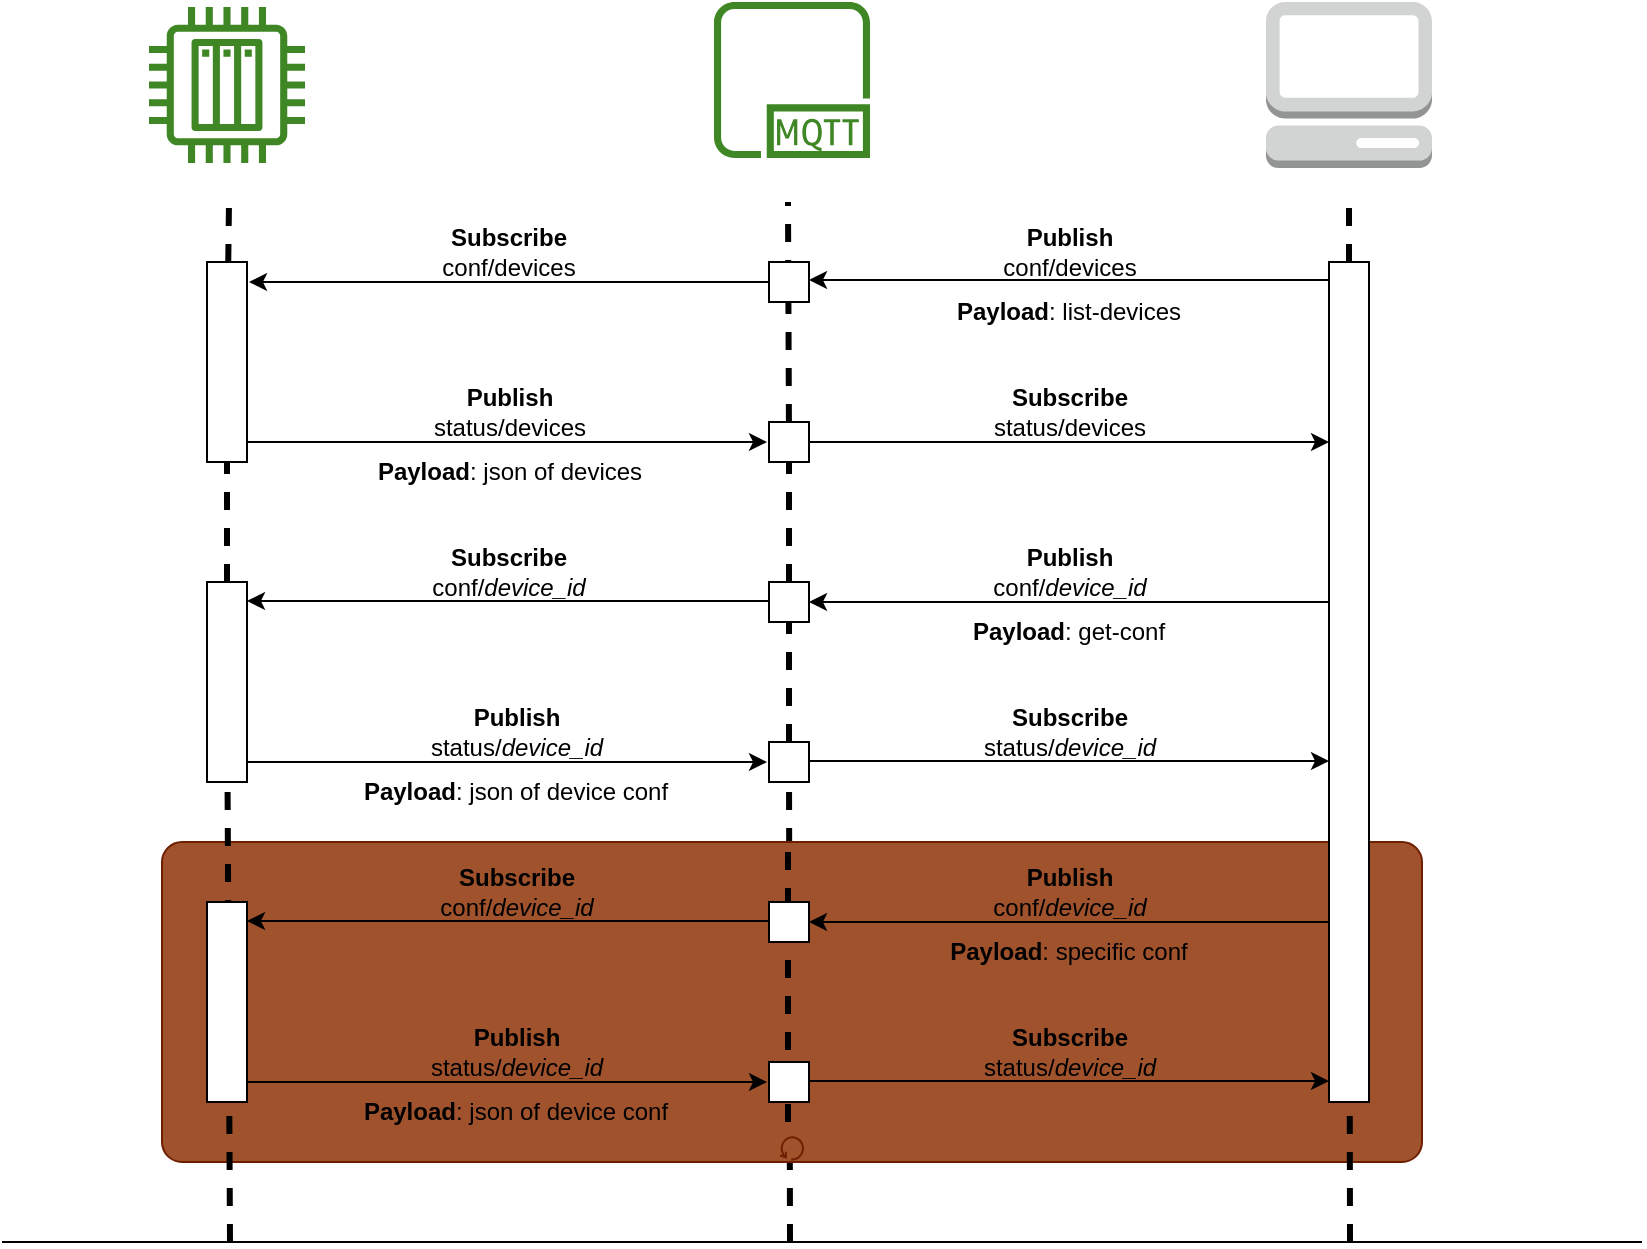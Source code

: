 <mxfile version="20.3.2" type="github">
  <diagram id="H3ayFS31ZlGtVwvTe3hw" name="workflow">
    <mxGraphModel dx="1422" dy="831" grid="1" gridSize="10" guides="1" tooltips="1" connect="1" arrows="1" fold="1" page="1" pageScale="1" pageWidth="827" pageHeight="1169" background="none" math="0" shadow="0">
      <root>
        <mxCell id="0" />
        <mxCell id="1" parent="0" />
        <mxCell id="6YyZvDqqhlKp5qcBbaNV-4" value="" style="endArrow=classic;html=1;rounded=0;strokeWidth=1;" parent="1" edge="1">
          <mxGeometry width="50" height="50" relative="1" as="geometry">
            <mxPoint x="670" y="139" as="sourcePoint" />
            <mxPoint x="403.5" y="139" as="targetPoint" />
          </mxGeometry>
        </mxCell>
        <mxCell id="_aqXfd5zFj1tQn6VUyh_-2" value="" style="endArrow=classic;html=1;rounded=0;strokeWidth=1;" parent="1" edge="1">
          <mxGeometry width="50" height="50" relative="1" as="geometry">
            <mxPoint x="670" y="300" as="sourcePoint" />
            <mxPoint x="403.5" y="300" as="targetPoint" />
          </mxGeometry>
        </mxCell>
        <mxCell id="_aqXfd5zFj1tQn6VUyh_-10" value="" style="endArrow=none;html=1;rounded=0;dashed=1;strokeWidth=3;" parent="1" target="_aqXfd5zFj1tQn6VUyh_-9" edge="1">
          <mxGeometry width="50" height="50" relative="1" as="geometry">
            <mxPoint x="394" y="620" as="sourcePoint" />
            <mxPoint x="393.5" y="310" as="targetPoint" />
          </mxGeometry>
        </mxCell>
        <mxCell id="_aqXfd5zFj1tQn6VUyh_-12" value="" style="points=[[0.25,0,0],[0.5,0,0],[0.75,0,0],[1,0.25,0],[1,0.5,0],[1,0.75,0],[0.75,1,0],[0.5,1,0],[0.25,1,0],[0,0.75,0],[0,0.5,0],[0,0.25,0]];shape=mxgraph.bpmn.task;whiteSpace=wrap;rectStyle=rounded;size=10;taskMarker=abstract;isLoopStandard=1;fillColor=#a0522d;strokeColor=#6D1F00;fontColor=#ffffff;" parent="1" vertex="1">
          <mxGeometry x="80" y="420" width="630" height="160" as="geometry" />
        </mxCell>
        <mxCell id="_aqXfd5zFj1tQn6VUyh_-13" value="" style="endArrow=classic;html=1;rounded=0;strokeWidth=1;" parent="1" edge="1">
          <mxGeometry width="50" height="50" relative="1" as="geometry">
            <mxPoint x="670" y="460" as="sourcePoint" />
            <mxPoint x="403.5" y="460" as="targetPoint" />
          </mxGeometry>
        </mxCell>
        <mxCell id="6YyZvDqqhlKp5qcBbaNV-8" value="" style="rounded=0;whiteSpace=wrap;html=1;" parent="1" vertex="1">
          <mxGeometry x="663.5" y="130" width="20" height="420" as="geometry" />
        </mxCell>
        <mxCell id="u-FmV_C77MNQi896wa1D-7" value="" style="endArrow=none;html=1;rounded=0;dashed=1;strokeWidth=3;startArrow=none;" parent="1" source="6YyZvDqqhlKp5qcBbaNV-8" edge="1">
          <mxGeometry width="50" height="50" relative="1" as="geometry">
            <mxPoint x="673.5" y="1140" as="sourcePoint" />
            <mxPoint x="673.5" y="100" as="targetPoint" />
          </mxGeometry>
        </mxCell>
        <mxCell id="u-FmV_C77MNQi896wa1D-8" value="" style="sketch=0;outlineConnect=0;fontColor=#232F3E;gradientColor=none;fillColor=#3F8624;strokeColor=none;dashed=0;verticalLabelPosition=bottom;verticalAlign=top;align=center;html=1;fontSize=12;fontStyle=0;aspect=fixed;pointerEvents=1;shape=mxgraph.aws4.mqtt_protocol;" parent="1" vertex="1">
          <mxGeometry x="356" width="78" height="78" as="geometry" />
        </mxCell>
        <mxCell id="u-FmV_C77MNQi896wa1D-9" value="" style="outlineConnect=0;dashed=0;verticalLabelPosition=bottom;verticalAlign=top;align=center;html=1;shape=mxgraph.aws3.management_console;fillColor=#D2D3D3;gradientColor=none;" parent="1" vertex="1">
          <mxGeometry x="632" width="83" height="83" as="geometry" />
        </mxCell>
        <mxCell id="u-FmV_C77MNQi896wa1D-10" value="" style="sketch=0;outlineConnect=0;fontColor=#232F3E;gradientColor=none;fillColor=#3F8624;strokeColor=none;dashed=0;verticalLabelPosition=bottom;verticalAlign=top;align=center;html=1;fontSize=12;fontStyle=0;aspect=fixed;pointerEvents=1;shape=mxgraph.aws4.iot_thing_plc;" parent="1" vertex="1">
          <mxGeometry x="73.5" y="2.5" width="78" height="78" as="geometry" />
        </mxCell>
        <mxCell id="6YyZvDqqhlKp5qcBbaNV-2" value="" style="endArrow=none;html=1;rounded=0;dashed=1;strokeWidth=3;startArrow=none;" parent="1" source="6YyZvDqqhlKp5qcBbaNV-28" edge="1">
          <mxGeometry width="50" height="50" relative="1" as="geometry">
            <mxPoint x="393" y="1140" as="sourcePoint" />
            <mxPoint x="393" y="100" as="targetPoint" />
          </mxGeometry>
        </mxCell>
        <mxCell id="6YyZvDqqhlKp5qcBbaNV-3" value="" style="endArrow=none;html=1;rounded=0;dashed=1;strokeWidth=3;startArrow=none;" parent="1" source="6YyZvDqqhlKp5qcBbaNV-25" edge="1">
          <mxGeometry width="50" height="50" relative="1" as="geometry">
            <mxPoint x="113.5" y="1140" as="sourcePoint" />
            <mxPoint x="113.5" y="100" as="targetPoint" />
          </mxGeometry>
        </mxCell>
        <mxCell id="6YyZvDqqhlKp5qcBbaNV-6" value="&lt;b&gt;Publish&lt;br&gt;&lt;/b&gt;conf/devices" style="text;html=1;strokeColor=none;fillColor=none;align=center;verticalAlign=middle;whiteSpace=wrap;rounded=0;" parent="1" vertex="1">
          <mxGeometry x="497.75" y="110" width="71.5" height="30" as="geometry" />
        </mxCell>
        <mxCell id="6YyZvDqqhlKp5qcBbaNV-7" value="&lt;b&gt;Payload&lt;/b&gt;: list-devices" style="text;html=1;strokeColor=none;fillColor=none;align=center;verticalAlign=middle;whiteSpace=wrap;rounded=0;" parent="1" vertex="1">
          <mxGeometry x="475.25" y="140" width="116.5" height="30" as="geometry" />
        </mxCell>
        <mxCell id="6YyZvDqqhlKp5qcBbaNV-10" value="" style="rounded=0;whiteSpace=wrap;html=1;" parent="1" vertex="1">
          <mxGeometry x="383.5" y="130" width="20" height="20" as="geometry" />
        </mxCell>
        <mxCell id="6YyZvDqqhlKp5qcBbaNV-12" value="" style="endArrow=none;html=1;rounded=0;dashed=1;strokeWidth=3;" parent="1" target="6YyZvDqqhlKp5qcBbaNV-8" edge="1">
          <mxGeometry width="50" height="50" relative="1" as="geometry">
            <mxPoint x="674" y="620" as="sourcePoint" />
            <mxPoint x="673.5" y="100" as="targetPoint" />
          </mxGeometry>
        </mxCell>
        <mxCell id="6YyZvDqqhlKp5qcBbaNV-24" value="" style="endArrow=classic;html=1;rounded=0;strokeWidth=1;exitX=0;exitY=0.5;exitDx=0;exitDy=0;" parent="1" source="6YyZvDqqhlKp5qcBbaNV-10" edge="1">
          <mxGeometry width="50" height="50" relative="1" as="geometry">
            <mxPoint x="353.5" y="140" as="sourcePoint" />
            <mxPoint x="123.5" y="140" as="targetPoint" />
          </mxGeometry>
        </mxCell>
        <mxCell id="6YyZvDqqhlKp5qcBbaNV-25" value="" style="rounded=0;whiteSpace=wrap;html=1;" parent="1" vertex="1">
          <mxGeometry x="102.5" y="130" width="20" height="100" as="geometry" />
        </mxCell>
        <mxCell id="6YyZvDqqhlKp5qcBbaNV-26" value="" style="endArrow=none;html=1;rounded=0;dashed=1;strokeWidth=3;startArrow=none;" parent="1" source="_aqXfd5zFj1tQn6VUyh_-6" target="6YyZvDqqhlKp5qcBbaNV-25" edge="1">
          <mxGeometry width="50" height="50" relative="1" as="geometry">
            <mxPoint x="113.5" y="900" as="sourcePoint" />
            <mxPoint x="113.5" y="100" as="targetPoint" />
          </mxGeometry>
        </mxCell>
        <mxCell id="6YyZvDqqhlKp5qcBbaNV-27" value="" style="endArrow=classic;html=1;rounded=0;strokeWidth=1;" parent="1" edge="1">
          <mxGeometry width="50" height="50" relative="1" as="geometry">
            <mxPoint x="122.5" y="220" as="sourcePoint" />
            <mxPoint x="382.5" y="220" as="targetPoint" />
          </mxGeometry>
        </mxCell>
        <mxCell id="6YyZvDqqhlKp5qcBbaNV-28" value="" style="rounded=0;whiteSpace=wrap;html=1;" parent="1" vertex="1">
          <mxGeometry x="383.5" y="210" width="20" height="20" as="geometry" />
        </mxCell>
        <mxCell id="6YyZvDqqhlKp5qcBbaNV-29" value="" style="endArrow=none;html=1;rounded=0;dashed=1;strokeWidth=3;startArrow=none;" parent="1" source="_aqXfd5zFj1tQn6VUyh_-3" target="6YyZvDqqhlKp5qcBbaNV-28" edge="1">
          <mxGeometry width="50" height="50" relative="1" as="geometry">
            <mxPoint x="393.5" y="900" as="sourcePoint" />
            <mxPoint x="393" y="100" as="targetPoint" />
          </mxGeometry>
        </mxCell>
        <mxCell id="6YyZvDqqhlKp5qcBbaNV-30" value="&lt;b&gt;Publish&lt;/b&gt;&lt;br&gt;status/devices" style="text;html=1;strokeColor=none;fillColor=none;align=center;verticalAlign=middle;whiteSpace=wrap;rounded=0;" parent="1" vertex="1">
          <mxGeometry x="213.5" y="190" width="80" height="30" as="geometry" />
        </mxCell>
        <mxCell id="6YyZvDqqhlKp5qcBbaNV-32" value="&lt;b&gt;Payload&lt;/b&gt;: json of devices" style="text;html=1;strokeColor=none;fillColor=none;align=center;verticalAlign=middle;whiteSpace=wrap;rounded=0;" parent="1" vertex="1">
          <mxGeometry x="183.5" y="220" width="140" height="30" as="geometry" />
        </mxCell>
        <mxCell id="6YyZvDqqhlKp5qcBbaNV-33" value="" style="endArrow=classic;html=1;rounded=0;strokeWidth=1;" parent="1" edge="1">
          <mxGeometry width="50" height="50" relative="1" as="geometry">
            <mxPoint x="403.5" y="220" as="sourcePoint" />
            <mxPoint x="663.5" y="220" as="targetPoint" />
          </mxGeometry>
        </mxCell>
        <mxCell id="6YyZvDqqhlKp5qcBbaNV-35" value="&lt;b&gt;Subscribe&lt;/b&gt; conf/devices" style="text;html=1;strokeColor=none;fillColor=none;align=center;verticalAlign=middle;whiteSpace=wrap;rounded=0;" parent="1" vertex="1">
          <mxGeometry x="220.25" y="110" width="66.5" height="30" as="geometry" />
        </mxCell>
        <mxCell id="6YyZvDqqhlKp5qcBbaNV-36" value="&lt;b&gt;Subscribe&lt;/b&gt;&lt;br&gt;status/devices" style="text;html=1;strokeColor=none;fillColor=none;align=center;verticalAlign=middle;whiteSpace=wrap;rounded=0;" parent="1" vertex="1">
          <mxGeometry x="493.5" y="190" width="80" height="30" as="geometry" />
        </mxCell>
        <mxCell id="_aqXfd5zFj1tQn6VUyh_-4" value="" style="endArrow=none;html=1;rounded=0;dashed=1;strokeWidth=3;startArrow=none;" parent="1" source="_aqXfd5zFj1tQn6VUyh_-9" target="_aqXfd5zFj1tQn6VUyh_-3" edge="1">
          <mxGeometry width="50" height="50" relative="1" as="geometry">
            <mxPoint x="393.5" y="900" as="sourcePoint" />
            <mxPoint x="393.5" y="230" as="targetPoint" />
          </mxGeometry>
        </mxCell>
        <mxCell id="_aqXfd5zFj1tQn6VUyh_-5" value="" style="endArrow=classic;html=1;rounded=0;strokeWidth=1;" parent="1" edge="1">
          <mxGeometry width="50" height="50" relative="1" as="geometry">
            <mxPoint x="389" y="299.5" as="sourcePoint" />
            <mxPoint x="122.5" y="299.5" as="targetPoint" />
          </mxGeometry>
        </mxCell>
        <mxCell id="_aqXfd5zFj1tQn6VUyh_-6" value="" style="rounded=0;whiteSpace=wrap;html=1;" parent="1" vertex="1">
          <mxGeometry x="102.5" y="290" width="20" height="100" as="geometry" />
        </mxCell>
        <mxCell id="_aqXfd5zFj1tQn6VUyh_-7" value="" style="endArrow=none;html=1;rounded=0;dashed=1;strokeWidth=3;" parent="1" target="_aqXfd5zFj1tQn6VUyh_-6" edge="1">
          <mxGeometry width="50" height="50" relative="1" as="geometry">
            <mxPoint x="114" y="620" as="sourcePoint" />
            <mxPoint x="112.569" y="230" as="targetPoint" />
          </mxGeometry>
        </mxCell>
        <mxCell id="_aqXfd5zFj1tQn6VUyh_-3" value="" style="rounded=0;whiteSpace=wrap;html=1;" parent="1" vertex="1">
          <mxGeometry x="383.5" y="290" width="20" height="20" as="geometry" />
        </mxCell>
        <mxCell id="_aqXfd5zFj1tQn6VUyh_-8" value="" style="endArrow=classic;html=1;rounded=0;strokeWidth=1;" parent="1" edge="1">
          <mxGeometry width="50" height="50" relative="1" as="geometry">
            <mxPoint x="122.5" y="380" as="sourcePoint" />
            <mxPoint x="382.5" y="380" as="targetPoint" />
          </mxGeometry>
        </mxCell>
        <mxCell id="_aqXfd5zFj1tQn6VUyh_-9" value="" style="rounded=0;whiteSpace=wrap;html=1;" parent="1" vertex="1">
          <mxGeometry x="383.5" y="370" width="20" height="20" as="geometry" />
        </mxCell>
        <mxCell id="_aqXfd5zFj1tQn6VUyh_-11" value="" style="endArrow=classic;html=1;rounded=0;strokeWidth=1;" parent="1" edge="1">
          <mxGeometry width="50" height="50" relative="1" as="geometry">
            <mxPoint x="403.5" y="379.5" as="sourcePoint" />
            <mxPoint x="663.5" y="379.5" as="targetPoint" />
          </mxGeometry>
        </mxCell>
        <mxCell id="_aqXfd5zFj1tQn6VUyh_-14" value="" style="endArrow=classic;html=1;rounded=0;strokeWidth=1;" parent="1" edge="1">
          <mxGeometry width="50" height="50" relative="1" as="geometry">
            <mxPoint x="389" y="459.5" as="sourcePoint" />
            <mxPoint x="122.5" y="459.5" as="targetPoint" />
          </mxGeometry>
        </mxCell>
        <mxCell id="_aqXfd5zFj1tQn6VUyh_-15" value="" style="rounded=0;whiteSpace=wrap;html=1;" parent="1" vertex="1">
          <mxGeometry x="102.5" y="450" width="20" height="100" as="geometry" />
        </mxCell>
        <mxCell id="_aqXfd5zFj1tQn6VUyh_-17" value="" style="endArrow=classic;html=1;rounded=0;strokeWidth=1;" parent="1" edge="1">
          <mxGeometry width="50" height="50" relative="1" as="geometry">
            <mxPoint x="122.5" y="540" as="sourcePoint" />
            <mxPoint x="382.5" y="540" as="targetPoint" />
          </mxGeometry>
        </mxCell>
        <mxCell id="_aqXfd5zFj1tQn6VUyh_-19" value="" style="endArrow=classic;html=1;rounded=0;strokeWidth=1;" parent="1" edge="1">
          <mxGeometry width="50" height="50" relative="1" as="geometry">
            <mxPoint x="403.5" y="539.5" as="sourcePoint" />
            <mxPoint x="663.5" y="539.5" as="targetPoint" />
          </mxGeometry>
        </mxCell>
        <mxCell id="_aqXfd5zFj1tQn6VUyh_-20" value="" style="endArrow=none;html=1;rounded=0;dashed=1;strokeWidth=3;" parent="1" edge="1">
          <mxGeometry width="50" height="50" relative="1" as="geometry">
            <mxPoint x="393" y="560" as="sourcePoint" />
            <mxPoint x="393" y="420" as="targetPoint" />
          </mxGeometry>
        </mxCell>
        <mxCell id="_aqXfd5zFj1tQn6VUyh_-21" value="&lt;b&gt;Publish&lt;br&gt;&lt;/b&gt;conf/&lt;i&gt;device_id&lt;/i&gt;" style="text;html=1;strokeColor=none;fillColor=none;align=center;verticalAlign=middle;whiteSpace=wrap;rounded=0;" parent="1" vertex="1">
          <mxGeometry x="478.5" y="270" width="110" height="30" as="geometry" />
        </mxCell>
        <mxCell id="_aqXfd5zFj1tQn6VUyh_-24" value="&lt;b&gt;Payload&lt;/b&gt;: get-conf" style="text;html=1;strokeColor=none;fillColor=none;align=center;verticalAlign=middle;whiteSpace=wrap;rounded=0;" parent="1" vertex="1">
          <mxGeometry x="480.25" y="300" width="106.5" height="30" as="geometry" />
        </mxCell>
        <mxCell id="_aqXfd5zFj1tQn6VUyh_-25" value="&lt;b&gt;Subscribe&lt;/b&gt; conf/&lt;i&gt;device_id&lt;/i&gt;" style="text;html=1;strokeColor=none;fillColor=none;align=center;verticalAlign=middle;whiteSpace=wrap;rounded=0;" parent="1" vertex="1">
          <mxGeometry x="210.25" y="270" width="86.5" height="30" as="geometry" />
        </mxCell>
        <mxCell id="_aqXfd5zFj1tQn6VUyh_-26" value="&lt;b&gt;Publish&lt;/b&gt;&lt;br&gt;status/&lt;i&gt;device_id&lt;/i&gt;" style="text;html=1;strokeColor=none;fillColor=none;align=center;verticalAlign=middle;whiteSpace=wrap;rounded=0;" parent="1" vertex="1">
          <mxGeometry x="213.5" y="350" width="86.5" height="30" as="geometry" />
        </mxCell>
        <mxCell id="_aqXfd5zFj1tQn6VUyh_-27" value="&lt;b&gt;Subscribe&lt;/b&gt;&lt;br&gt;status/&lt;i&gt;device_id&lt;/i&gt;" style="text;html=1;strokeColor=none;fillColor=none;align=center;verticalAlign=middle;whiteSpace=wrap;rounded=0;" parent="1" vertex="1">
          <mxGeometry x="493.5" y="350" width="80" height="30" as="geometry" />
        </mxCell>
        <mxCell id="_aqXfd5zFj1tQn6VUyh_-28" value="&lt;b&gt;Payload&lt;/b&gt;: json of device conf" style="text;html=1;strokeColor=none;fillColor=none;align=center;verticalAlign=middle;whiteSpace=wrap;rounded=0;" parent="1" vertex="1">
          <mxGeometry x="176.88" y="380" width="159.75" height="30" as="geometry" />
        </mxCell>
        <mxCell id="_aqXfd5zFj1tQn6VUyh_-16" value="" style="rounded=0;whiteSpace=wrap;html=1;" parent="1" vertex="1">
          <mxGeometry x="383.5" y="450" width="20" height="20" as="geometry" />
        </mxCell>
        <mxCell id="_aqXfd5zFj1tQn6VUyh_-18" value="" style="rounded=0;whiteSpace=wrap;html=1;" parent="1" vertex="1">
          <mxGeometry x="383.5" y="530" width="20" height="20" as="geometry" />
        </mxCell>
        <mxCell id="_aqXfd5zFj1tQn6VUyh_-29" value="&lt;b&gt;Subscribe&lt;/b&gt;&lt;br&gt;status/&lt;i&gt;device_id&lt;/i&gt;" style="text;html=1;strokeColor=none;fillColor=none;align=center;verticalAlign=middle;whiteSpace=wrap;rounded=0;" parent="1" vertex="1">
          <mxGeometry x="493.5" y="510" width="80" height="30" as="geometry" />
        </mxCell>
        <mxCell id="_aqXfd5zFj1tQn6VUyh_-30" value="&lt;b&gt;Publish&lt;/b&gt;&lt;br&gt;status/&lt;i&gt;device_id&lt;/i&gt;" style="text;html=1;strokeColor=none;fillColor=none;align=center;verticalAlign=middle;whiteSpace=wrap;rounded=0;" parent="1" vertex="1">
          <mxGeometry x="213.51" y="510" width="86.5" height="30" as="geometry" />
        </mxCell>
        <mxCell id="_aqXfd5zFj1tQn6VUyh_-31" value="&lt;b&gt;Payload&lt;/b&gt;: json of device conf" style="text;html=1;strokeColor=none;fillColor=none;align=center;verticalAlign=middle;whiteSpace=wrap;rounded=0;" parent="1" vertex="1">
          <mxGeometry x="176.88" y="540" width="159.75" height="30" as="geometry" />
        </mxCell>
        <mxCell id="_aqXfd5zFj1tQn6VUyh_-32" value="&lt;b&gt;Subscribe&lt;/b&gt; conf/&lt;i&gt;device_id&lt;/i&gt;" style="text;html=1;strokeColor=none;fillColor=none;align=center;verticalAlign=middle;whiteSpace=wrap;rounded=0;" parent="1" vertex="1">
          <mxGeometry x="213.51" y="430" width="86.5" height="30" as="geometry" />
        </mxCell>
        <mxCell id="_aqXfd5zFj1tQn6VUyh_-33" value="&lt;b&gt;Publish&lt;br&gt;&lt;/b&gt;conf/&lt;i&gt;device_id&lt;/i&gt;" style="text;html=1;strokeColor=none;fillColor=none;align=center;verticalAlign=middle;whiteSpace=wrap;rounded=0;" parent="1" vertex="1">
          <mxGeometry x="478.5" y="430" width="110" height="30" as="geometry" />
        </mxCell>
        <mxCell id="_aqXfd5zFj1tQn6VUyh_-34" value="&lt;b&gt;Payload&lt;/b&gt;: specific conf" style="text;html=1;strokeColor=none;fillColor=none;align=center;verticalAlign=middle;whiteSpace=wrap;rounded=0;" parent="1" vertex="1">
          <mxGeometry x="470.13" y="460" width="126.75" height="30" as="geometry" />
        </mxCell>
        <mxCell id="_aqXfd5zFj1tQn6VUyh_-35" value="" style="endArrow=none;html=1;rounded=0;strokeWidth=1;" parent="1" edge="1">
          <mxGeometry width="50" height="50" relative="1" as="geometry">
            <mxPoint y="620" as="sourcePoint" />
            <mxPoint x="820" y="620" as="targetPoint" />
          </mxGeometry>
        </mxCell>
      </root>
    </mxGraphModel>
  </diagram>
</mxfile>
